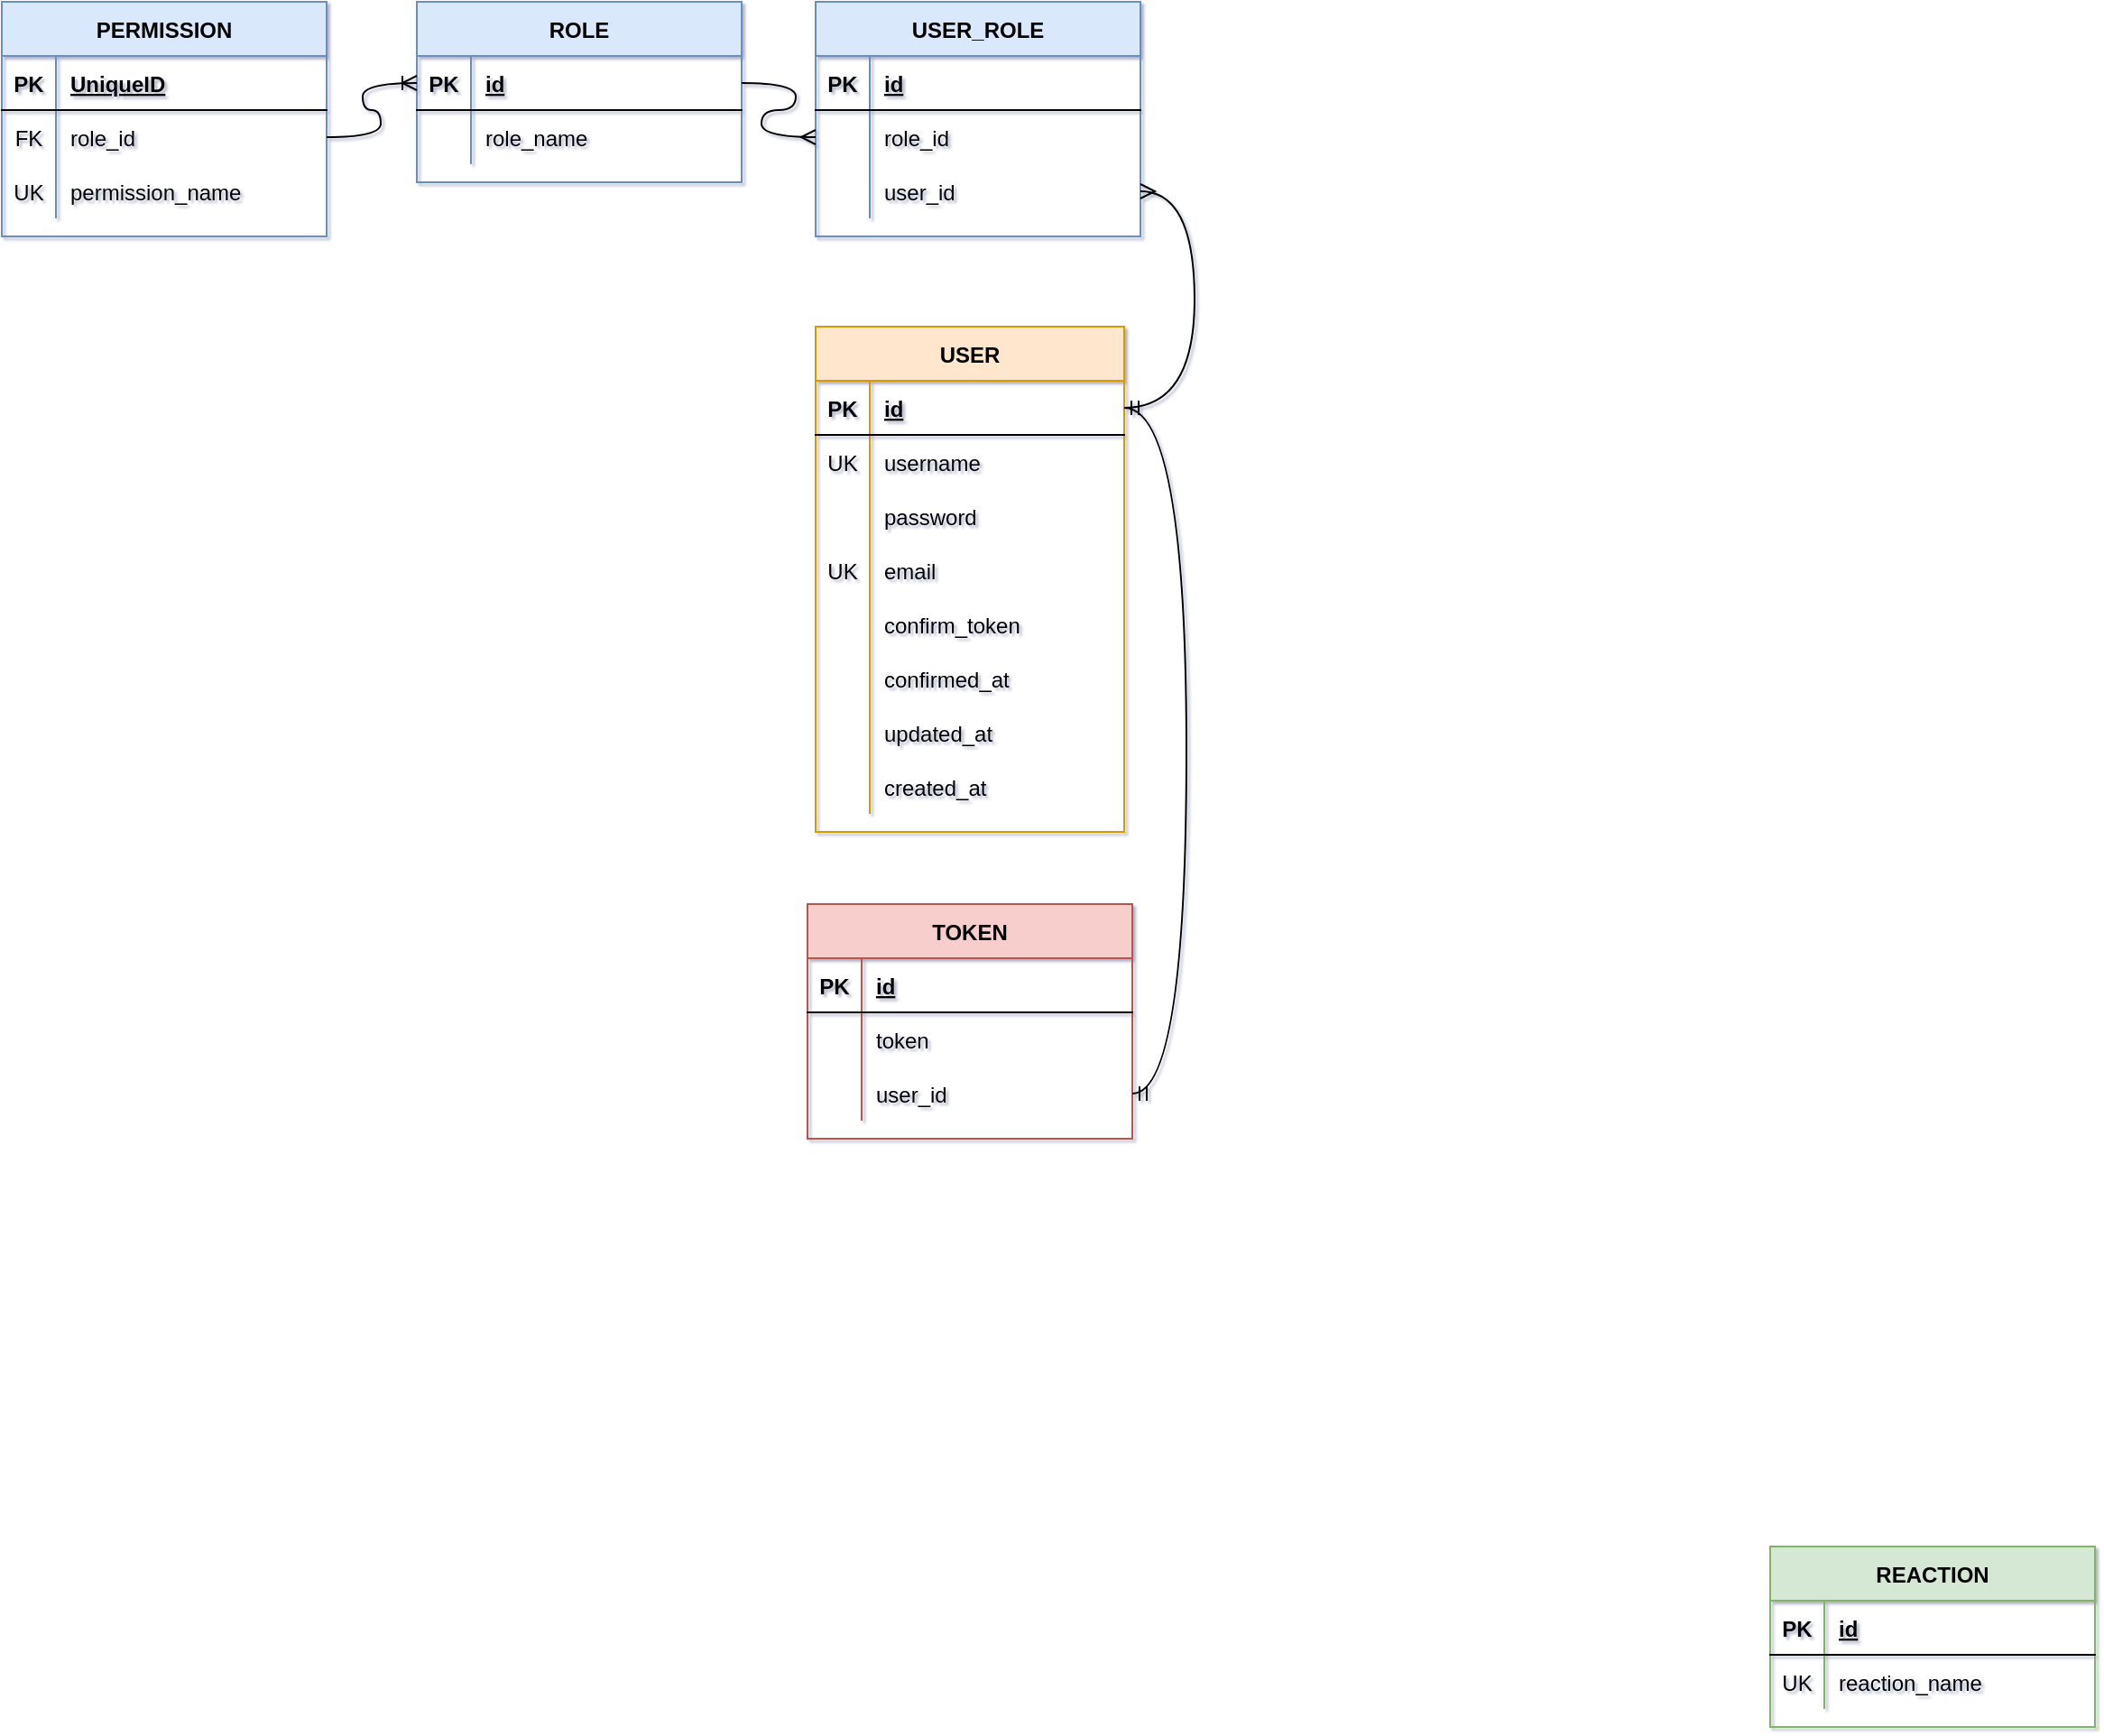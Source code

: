 <mxfile version="20.3.6" type="github"><diagram id="6ecqjUtp2Upw4rQGvzzp" name="Pagina-1"><mxGraphModel dx="2210" dy="1930" grid="1" gridSize="10" guides="1" tooltips="1" connect="1" arrows="1" fold="1" page="1" pageScale="1" pageWidth="827" pageHeight="1169" background="none" math="0" shadow="1"><root><mxCell id="0"/><mxCell id="1" parent="0"/><mxCell id="YcJKVttibNFS76llc7g4-1" value="USER" style="shape=table;startSize=30;container=1;collapsible=1;childLayout=tableLayout;fixedRows=1;rowLines=0;fontStyle=1;align=center;resizeLast=1;fillColor=#ffe6cc;strokeColor=#d79b00;" parent="1" vertex="1"><mxGeometry x="441" y="-520" width="171" height="280" as="geometry"/></mxCell><mxCell id="YcJKVttibNFS76llc7g4-2" value="" style="shape=tableRow;horizontal=0;startSize=0;swimlaneHead=0;swimlaneBody=0;fillColor=none;collapsible=0;dropTarget=0;points=[[0,0.5],[1,0.5]];portConstraint=eastwest;top=0;left=0;right=0;bottom=1;" parent="YcJKVttibNFS76llc7g4-1" vertex="1"><mxGeometry y="30" width="171" height="30" as="geometry"/></mxCell><mxCell id="YcJKVttibNFS76llc7g4-3" value="PK" style="shape=partialRectangle;connectable=0;fillColor=none;top=0;left=0;bottom=0;right=0;fontStyle=1;overflow=hidden;" parent="YcJKVttibNFS76llc7g4-2" vertex="1"><mxGeometry width="30" height="30" as="geometry"><mxRectangle width="30" height="30" as="alternateBounds"/></mxGeometry></mxCell><mxCell id="YcJKVttibNFS76llc7g4-4" value="id" style="shape=partialRectangle;connectable=0;fillColor=none;top=0;left=0;bottom=0;right=0;align=left;spacingLeft=6;fontStyle=5;overflow=hidden;" parent="YcJKVttibNFS76llc7g4-2" vertex="1"><mxGeometry x="30" width="141" height="30" as="geometry"><mxRectangle width="141" height="30" as="alternateBounds"/></mxGeometry></mxCell><mxCell id="YcJKVttibNFS76llc7g4-5" value="" style="shape=tableRow;horizontal=0;startSize=0;swimlaneHead=0;swimlaneBody=0;fillColor=none;collapsible=0;dropTarget=0;points=[[0,0.5],[1,0.5]];portConstraint=eastwest;top=0;left=0;right=0;bottom=0;" parent="YcJKVttibNFS76llc7g4-1" vertex="1"><mxGeometry y="60" width="171" height="30" as="geometry"/></mxCell><mxCell id="YcJKVttibNFS76llc7g4-6" value="UK" style="shape=partialRectangle;connectable=0;fillColor=none;top=0;left=0;bottom=0;right=0;editable=1;overflow=hidden;" parent="YcJKVttibNFS76llc7g4-5" vertex="1"><mxGeometry width="30" height="30" as="geometry"><mxRectangle width="30" height="30" as="alternateBounds"/></mxGeometry></mxCell><mxCell id="YcJKVttibNFS76llc7g4-7" value="username" style="shape=partialRectangle;connectable=0;fillColor=none;top=0;left=0;bottom=0;right=0;align=left;spacingLeft=6;overflow=hidden;" parent="YcJKVttibNFS76llc7g4-5" vertex="1"><mxGeometry x="30" width="141" height="30" as="geometry"><mxRectangle width="141" height="30" as="alternateBounds"/></mxGeometry></mxCell><mxCell id="YcJKVttibNFS76llc7g4-8" value="" style="shape=tableRow;horizontal=0;startSize=0;swimlaneHead=0;swimlaneBody=0;fillColor=none;collapsible=0;dropTarget=0;points=[[0,0.5],[1,0.5]];portConstraint=eastwest;top=0;left=0;right=0;bottom=0;" parent="YcJKVttibNFS76llc7g4-1" vertex="1"><mxGeometry y="90" width="171" height="30" as="geometry"/></mxCell><mxCell id="YcJKVttibNFS76llc7g4-9" value="" style="shape=partialRectangle;connectable=0;fillColor=none;top=0;left=0;bottom=0;right=0;editable=1;overflow=hidden;" parent="YcJKVttibNFS76llc7g4-8" vertex="1"><mxGeometry width="30" height="30" as="geometry"><mxRectangle width="30" height="30" as="alternateBounds"/></mxGeometry></mxCell><mxCell id="YcJKVttibNFS76llc7g4-10" value="password" style="shape=partialRectangle;connectable=0;fillColor=none;top=0;left=0;bottom=0;right=0;align=left;spacingLeft=6;overflow=hidden;" parent="YcJKVttibNFS76llc7g4-8" vertex="1"><mxGeometry x="30" width="141" height="30" as="geometry"><mxRectangle width="141" height="30" as="alternateBounds"/></mxGeometry></mxCell><mxCell id="YcJKVttibNFS76llc7g4-11" value="" style="shape=tableRow;horizontal=0;startSize=0;swimlaneHead=0;swimlaneBody=0;fillColor=none;collapsible=0;dropTarget=0;points=[[0,0.5],[1,0.5]];portConstraint=eastwest;top=0;left=0;right=0;bottom=0;" parent="YcJKVttibNFS76llc7g4-1" vertex="1"><mxGeometry y="120" width="171" height="30" as="geometry"/></mxCell><mxCell id="YcJKVttibNFS76llc7g4-12" value="UK" style="shape=partialRectangle;connectable=0;fillColor=none;top=0;left=0;bottom=0;right=0;editable=1;overflow=hidden;" parent="YcJKVttibNFS76llc7g4-11" vertex="1"><mxGeometry width="30" height="30" as="geometry"><mxRectangle width="30" height="30" as="alternateBounds"/></mxGeometry></mxCell><mxCell id="YcJKVttibNFS76llc7g4-13" value="email" style="shape=partialRectangle;connectable=0;fillColor=none;top=0;left=0;bottom=0;right=0;align=left;spacingLeft=6;overflow=hidden;" parent="YcJKVttibNFS76llc7g4-11" vertex="1"><mxGeometry x="30" width="141" height="30" as="geometry"><mxRectangle width="141" height="30" as="alternateBounds"/></mxGeometry></mxCell><mxCell id="kkwp_omtzFGMAjGor4be-14" style="shape=tableRow;horizontal=0;startSize=0;swimlaneHead=0;swimlaneBody=0;fillColor=none;collapsible=0;dropTarget=0;points=[[0,0.5],[1,0.5]];portConstraint=eastwest;top=0;left=0;right=0;bottom=0;" vertex="1" parent="YcJKVttibNFS76llc7g4-1"><mxGeometry y="150" width="171" height="30" as="geometry"/></mxCell><mxCell id="kkwp_omtzFGMAjGor4be-15" style="shape=partialRectangle;connectable=0;fillColor=none;top=0;left=0;bottom=0;right=0;editable=1;overflow=hidden;" vertex="1" parent="kkwp_omtzFGMAjGor4be-14"><mxGeometry width="30" height="30" as="geometry"><mxRectangle width="30" height="30" as="alternateBounds"/></mxGeometry></mxCell><mxCell id="kkwp_omtzFGMAjGor4be-16" value="confirm_token" style="shape=partialRectangle;connectable=0;fillColor=none;top=0;left=0;bottom=0;right=0;align=left;spacingLeft=6;overflow=hidden;" vertex="1" parent="kkwp_omtzFGMAjGor4be-14"><mxGeometry x="30" width="141" height="30" as="geometry"><mxRectangle width="141" height="30" as="alternateBounds"/></mxGeometry></mxCell><mxCell id="YcJKVttibNFS76llc7g4-20" style="shape=tableRow;horizontal=0;startSize=0;swimlaneHead=0;swimlaneBody=0;fillColor=none;collapsible=0;dropTarget=0;points=[[0,0.5],[1,0.5]];portConstraint=eastwest;top=0;left=0;right=0;bottom=0;" parent="YcJKVttibNFS76llc7g4-1" vertex="1"><mxGeometry y="180" width="171" height="30" as="geometry"/></mxCell><mxCell id="YcJKVttibNFS76llc7g4-21" style="shape=partialRectangle;connectable=0;fillColor=none;top=0;left=0;bottom=0;right=0;editable=1;overflow=hidden;" parent="YcJKVttibNFS76llc7g4-20" vertex="1"><mxGeometry width="30" height="30" as="geometry"><mxRectangle width="30" height="30" as="alternateBounds"/></mxGeometry></mxCell><mxCell id="YcJKVttibNFS76llc7g4-22" value="confirmed_at" style="shape=partialRectangle;connectable=0;fillColor=none;top=0;left=0;bottom=0;right=0;align=left;spacingLeft=6;overflow=hidden;" parent="YcJKVttibNFS76llc7g4-20" vertex="1"><mxGeometry x="30" width="141" height="30" as="geometry"><mxRectangle width="141" height="30" as="alternateBounds"/></mxGeometry></mxCell><mxCell id="YcJKVttibNFS76llc7g4-26" style="shape=tableRow;horizontal=0;startSize=0;swimlaneHead=0;swimlaneBody=0;fillColor=none;collapsible=0;dropTarget=0;points=[[0,0.5],[1,0.5]];portConstraint=eastwest;top=0;left=0;right=0;bottom=0;" parent="YcJKVttibNFS76llc7g4-1" vertex="1"><mxGeometry y="210" width="171" height="30" as="geometry"/></mxCell><mxCell id="YcJKVttibNFS76llc7g4-27" style="shape=partialRectangle;connectable=0;fillColor=none;top=0;left=0;bottom=0;right=0;editable=1;overflow=hidden;" parent="YcJKVttibNFS76llc7g4-26" vertex="1"><mxGeometry width="30" height="30" as="geometry"><mxRectangle width="30" height="30" as="alternateBounds"/></mxGeometry></mxCell><mxCell id="YcJKVttibNFS76llc7g4-28" value="updated_at" style="shape=partialRectangle;connectable=0;fillColor=none;top=0;left=0;bottom=0;right=0;align=left;spacingLeft=6;overflow=hidden;" parent="YcJKVttibNFS76llc7g4-26" vertex="1"><mxGeometry x="30" width="141" height="30" as="geometry"><mxRectangle width="141" height="30" as="alternateBounds"/></mxGeometry></mxCell><mxCell id="YcJKVttibNFS76llc7g4-23" style="shape=tableRow;horizontal=0;startSize=0;swimlaneHead=0;swimlaneBody=0;fillColor=none;collapsible=0;dropTarget=0;points=[[0,0.5],[1,0.5]];portConstraint=eastwest;top=0;left=0;right=0;bottom=0;" parent="YcJKVttibNFS76llc7g4-1" vertex="1"><mxGeometry y="240" width="171" height="30" as="geometry"/></mxCell><mxCell id="YcJKVttibNFS76llc7g4-24" style="shape=partialRectangle;connectable=0;fillColor=none;top=0;left=0;bottom=0;right=0;editable=1;overflow=hidden;" parent="YcJKVttibNFS76llc7g4-23" vertex="1"><mxGeometry width="30" height="30" as="geometry"><mxRectangle width="30" height="30" as="alternateBounds"/></mxGeometry></mxCell><mxCell id="YcJKVttibNFS76llc7g4-25" value="created_at" style="shape=partialRectangle;connectable=0;fillColor=none;top=0;left=0;bottom=0;right=0;align=left;spacingLeft=6;overflow=hidden;" parent="YcJKVttibNFS76llc7g4-23" vertex="1"><mxGeometry x="30" width="141" height="30" as="geometry"><mxRectangle width="141" height="30" as="alternateBounds"/></mxGeometry></mxCell><mxCell id="YcJKVttibNFS76llc7g4-140" value="REACTION" style="shape=table;startSize=30;container=1;collapsible=1;childLayout=tableLayout;fixedRows=1;rowLines=0;fontStyle=1;align=center;resizeLast=1;fillColor=#d5e8d4;strokeColor=#82b366;" parent="1" vertex="1"><mxGeometry x="970" y="156" width="180" height="100" as="geometry"/></mxCell><mxCell id="YcJKVttibNFS76llc7g4-141" value="" style="shape=tableRow;horizontal=0;startSize=0;swimlaneHead=0;swimlaneBody=0;fillColor=none;collapsible=0;dropTarget=0;points=[[0,0.5],[1,0.5]];portConstraint=eastwest;top=0;left=0;right=0;bottom=1;" parent="YcJKVttibNFS76llc7g4-140" vertex="1"><mxGeometry y="30" width="180" height="30" as="geometry"/></mxCell><mxCell id="YcJKVttibNFS76llc7g4-142" value="PK" style="shape=partialRectangle;connectable=0;fillColor=none;top=0;left=0;bottom=0;right=0;fontStyle=1;overflow=hidden;" parent="YcJKVttibNFS76llc7g4-141" vertex="1"><mxGeometry width="30" height="30" as="geometry"><mxRectangle width="30" height="30" as="alternateBounds"/></mxGeometry></mxCell><mxCell id="YcJKVttibNFS76llc7g4-143" value="id" style="shape=partialRectangle;connectable=0;fillColor=none;top=0;left=0;bottom=0;right=0;align=left;spacingLeft=6;fontStyle=5;overflow=hidden;" parent="YcJKVttibNFS76llc7g4-141" vertex="1"><mxGeometry x="30" width="150" height="30" as="geometry"><mxRectangle width="150" height="30" as="alternateBounds"/></mxGeometry></mxCell><mxCell id="YcJKVttibNFS76llc7g4-144" value="" style="shape=tableRow;horizontal=0;startSize=0;swimlaneHead=0;swimlaneBody=0;fillColor=none;collapsible=0;dropTarget=0;points=[[0,0.5],[1,0.5]];portConstraint=eastwest;top=0;left=0;right=0;bottom=0;" parent="YcJKVttibNFS76llc7g4-140" vertex="1"><mxGeometry y="60" width="180" height="30" as="geometry"/></mxCell><mxCell id="YcJKVttibNFS76llc7g4-145" value="UK" style="shape=partialRectangle;connectable=0;fillColor=none;top=0;left=0;bottom=0;right=0;editable=1;overflow=hidden;" parent="YcJKVttibNFS76llc7g4-144" vertex="1"><mxGeometry width="30" height="30" as="geometry"><mxRectangle width="30" height="30" as="alternateBounds"/></mxGeometry></mxCell><mxCell id="YcJKVttibNFS76llc7g4-146" value="reaction_name" style="shape=partialRectangle;connectable=0;fillColor=none;top=0;left=0;bottom=0;right=0;align=left;spacingLeft=6;overflow=hidden;" parent="YcJKVttibNFS76llc7g4-144" vertex="1"><mxGeometry x="30" width="150" height="30" as="geometry"><mxRectangle width="150" height="30" as="alternateBounds"/></mxGeometry></mxCell><mxCell id="YcJKVttibNFS76llc7g4-158" value="" style="edgeStyle=elbowEdgeStyle;fontSize=12;html=1;endArrow=ERmany;endFill=0;rounded=0;exitX=0;exitY=0.5;exitDx=0;exitDy=0;entryX=1;entryY=0.5;entryDx=0;entryDy=0;" parent="1" source="YcJKVttibNFS76llc7g4-141" edge="1"><mxGeometry width="100" height="100" relative="1" as="geometry"><mxPoint x="960" y="190.67" as="sourcePoint"/><mxPoint x="930" y="246" as="targetPoint"/></mxGeometry></mxCell><mxCell id="kkwp_omtzFGMAjGor4be-17" value="ROLE" style="shape=table;startSize=30;container=1;collapsible=1;childLayout=tableLayout;fixedRows=1;rowLines=0;fontStyle=1;align=center;resizeLast=1;fillColor=#dae8fc;strokeColor=#6c8ebf;direction=east;noLabel=0;portConstraintRotation=0;snapToPoint=0;perimeter=rectanglePerimeter;backgroundOutline=0;rotatable=1;" vertex="1" parent="1"><mxGeometry x="220" y="-700" width="180" height="100" as="geometry"/></mxCell><mxCell id="kkwp_omtzFGMAjGor4be-18" value="" style="shape=tableRow;horizontal=0;startSize=0;swimlaneHead=0;swimlaneBody=0;fillColor=none;collapsible=0;dropTarget=0;points=[[0,0.5],[1,0.5]];portConstraint=eastwest;top=0;left=0;right=0;bottom=1;" vertex="1" parent="kkwp_omtzFGMAjGor4be-17"><mxGeometry y="30" width="180" height="30" as="geometry"/></mxCell><mxCell id="kkwp_omtzFGMAjGor4be-19" value="PK" style="shape=partialRectangle;connectable=0;fillColor=none;top=0;left=0;bottom=0;right=0;fontStyle=1;overflow=hidden;" vertex="1" parent="kkwp_omtzFGMAjGor4be-18"><mxGeometry width="30" height="30" as="geometry"><mxRectangle width="30" height="30" as="alternateBounds"/></mxGeometry></mxCell><mxCell id="kkwp_omtzFGMAjGor4be-20" value="id" style="shape=partialRectangle;connectable=0;fillColor=none;top=0;left=0;bottom=0;right=0;align=left;spacingLeft=6;fontStyle=5;overflow=hidden;" vertex="1" parent="kkwp_omtzFGMAjGor4be-18"><mxGeometry x="30" width="150" height="30" as="geometry"><mxRectangle width="150" height="30" as="alternateBounds"/></mxGeometry></mxCell><mxCell id="kkwp_omtzFGMAjGor4be-21" value="" style="shape=tableRow;horizontal=0;startSize=0;swimlaneHead=0;swimlaneBody=0;fillColor=none;collapsible=0;dropTarget=0;points=[[0,0.5],[1,0.5]];portConstraint=eastwest;top=0;left=0;right=0;bottom=0;" vertex="1" parent="kkwp_omtzFGMAjGor4be-17"><mxGeometry y="60" width="180" height="30" as="geometry"/></mxCell><mxCell id="kkwp_omtzFGMAjGor4be-22" value="" style="shape=partialRectangle;connectable=0;fillColor=none;top=0;left=0;bottom=0;right=0;editable=1;overflow=hidden;" vertex="1" parent="kkwp_omtzFGMAjGor4be-21"><mxGeometry width="30" height="30" as="geometry"><mxRectangle width="30" height="30" as="alternateBounds"/></mxGeometry></mxCell><mxCell id="kkwp_omtzFGMAjGor4be-23" value="role_name" style="shape=partialRectangle;connectable=0;fillColor=none;top=0;left=0;bottom=0;right=0;align=left;spacingLeft=6;overflow=hidden;" vertex="1" parent="kkwp_omtzFGMAjGor4be-21"><mxGeometry x="30" width="150" height="30" as="geometry"><mxRectangle width="150" height="30" as="alternateBounds"/></mxGeometry></mxCell><mxCell id="kkwp_omtzFGMAjGor4be-30" value="PERMISSION" style="shape=table;startSize=30;container=1;collapsible=1;childLayout=tableLayout;fixedRows=1;rowLines=0;fontStyle=1;align=center;resizeLast=1;fillColor=#dae8fc;strokeColor=#6c8ebf;" vertex="1" parent="1"><mxGeometry x="-10" y="-700" width="180" height="130" as="geometry"/></mxCell><mxCell id="kkwp_omtzFGMAjGor4be-31" value="" style="shape=tableRow;horizontal=0;startSize=0;swimlaneHead=0;swimlaneBody=0;fillColor=none;collapsible=0;dropTarget=0;points=[[0,0.5],[1,0.5]];portConstraint=eastwest;top=0;left=0;right=0;bottom=1;" vertex="1" parent="kkwp_omtzFGMAjGor4be-30"><mxGeometry y="30" width="180" height="30" as="geometry"/></mxCell><mxCell id="kkwp_omtzFGMAjGor4be-32" value="PK" style="shape=partialRectangle;connectable=0;fillColor=none;top=0;left=0;bottom=0;right=0;fontStyle=1;overflow=hidden;" vertex="1" parent="kkwp_omtzFGMAjGor4be-31"><mxGeometry width="30" height="30" as="geometry"><mxRectangle width="30" height="30" as="alternateBounds"/></mxGeometry></mxCell><mxCell id="kkwp_omtzFGMAjGor4be-33" value="UniqueID" style="shape=partialRectangle;connectable=0;fillColor=none;top=0;left=0;bottom=0;right=0;align=left;spacingLeft=6;fontStyle=5;overflow=hidden;" vertex="1" parent="kkwp_omtzFGMAjGor4be-31"><mxGeometry x="30" width="150" height="30" as="geometry"><mxRectangle width="150" height="30" as="alternateBounds"/></mxGeometry></mxCell><mxCell id="kkwp_omtzFGMAjGor4be-34" value="" style="shape=tableRow;horizontal=0;startSize=0;swimlaneHead=0;swimlaneBody=0;fillColor=none;collapsible=0;dropTarget=0;points=[[0,0.5],[1,0.5]];portConstraint=eastwest;top=0;left=0;right=0;bottom=0;" vertex="1" parent="kkwp_omtzFGMAjGor4be-30"><mxGeometry y="60" width="180" height="30" as="geometry"/></mxCell><mxCell id="kkwp_omtzFGMAjGor4be-35" value="FK" style="shape=partialRectangle;connectable=0;fillColor=none;top=0;left=0;bottom=0;right=0;editable=1;overflow=hidden;" vertex="1" parent="kkwp_omtzFGMAjGor4be-34"><mxGeometry width="30" height="30" as="geometry"><mxRectangle width="30" height="30" as="alternateBounds"/></mxGeometry></mxCell><mxCell id="kkwp_omtzFGMAjGor4be-36" value="role_id" style="shape=partialRectangle;connectable=0;fillColor=none;top=0;left=0;bottom=0;right=0;align=left;spacingLeft=6;overflow=hidden;" vertex="1" parent="kkwp_omtzFGMAjGor4be-34"><mxGeometry x="30" width="150" height="30" as="geometry"><mxRectangle width="150" height="30" as="alternateBounds"/></mxGeometry></mxCell><mxCell id="kkwp_omtzFGMAjGor4be-37" value="" style="shape=tableRow;horizontal=0;startSize=0;swimlaneHead=0;swimlaneBody=0;fillColor=none;collapsible=0;dropTarget=0;points=[[0,0.5],[1,0.5]];portConstraint=eastwest;top=0;left=0;right=0;bottom=0;" vertex="1" parent="kkwp_omtzFGMAjGor4be-30"><mxGeometry y="90" width="180" height="30" as="geometry"/></mxCell><mxCell id="kkwp_omtzFGMAjGor4be-38" value="UK" style="shape=partialRectangle;connectable=0;fillColor=none;top=0;left=0;bottom=0;right=0;editable=1;overflow=hidden;" vertex="1" parent="kkwp_omtzFGMAjGor4be-37"><mxGeometry width="30" height="30" as="geometry"><mxRectangle width="30" height="30" as="alternateBounds"/></mxGeometry></mxCell><mxCell id="kkwp_omtzFGMAjGor4be-39" value="permission_name" style="shape=partialRectangle;connectable=0;fillColor=none;top=0;left=0;bottom=0;right=0;align=left;spacingLeft=6;overflow=hidden;" vertex="1" parent="kkwp_omtzFGMAjGor4be-37"><mxGeometry x="30" width="150" height="30" as="geometry"><mxRectangle width="150" height="30" as="alternateBounds"/></mxGeometry></mxCell><mxCell id="kkwp_omtzFGMAjGor4be-44" value="" style="edgeStyle=entityRelationEdgeStyle;fontSize=12;html=1;endArrow=ERoneToMany;strokeColor=default;curved=1;anchorPointDirection=0;flowAnimation=0;orthogonalLoop=1;enumerate=0;fixDash=0;shadow=0;strokeWidth=1;endSize=6;bendable=1;noJump=0;spacingTop=0;startFill=1;ignoreEdge=0;" edge="1" parent="1" source="kkwp_omtzFGMAjGor4be-34" target="kkwp_omtzFGMAjGor4be-18"><mxGeometry width="100" height="100" relative="1" as="geometry"><mxPoint x="320" y="-680" as="sourcePoint"/><mxPoint x="340" y="-470" as="targetPoint"/></mxGeometry></mxCell><mxCell id="kkwp_omtzFGMAjGor4be-45" value="USER_ROLE" style="shape=table;startSize=30;container=1;collapsible=1;childLayout=tableLayout;fixedRows=1;rowLines=0;fontStyle=1;align=center;resizeLast=1;fillColor=#dae8fc;strokeColor=#6c8ebf;" vertex="1" parent="1"><mxGeometry x="441" y="-700" width="180" height="130" as="geometry"/></mxCell><mxCell id="kkwp_omtzFGMAjGor4be-46" value="" style="shape=tableRow;horizontal=0;startSize=0;swimlaneHead=0;swimlaneBody=0;fillColor=none;collapsible=0;dropTarget=0;points=[[0,0.5],[1,0.5]];portConstraint=eastwest;top=0;left=0;right=0;bottom=1;" vertex="1" parent="kkwp_omtzFGMAjGor4be-45"><mxGeometry y="30" width="180" height="30" as="geometry"/></mxCell><mxCell id="kkwp_omtzFGMAjGor4be-47" value="PK" style="shape=partialRectangle;connectable=0;fillColor=none;top=0;left=0;bottom=0;right=0;fontStyle=1;overflow=hidden;" vertex="1" parent="kkwp_omtzFGMAjGor4be-46"><mxGeometry width="30" height="30" as="geometry"><mxRectangle width="30" height="30" as="alternateBounds"/></mxGeometry></mxCell><mxCell id="kkwp_omtzFGMAjGor4be-48" value="id" style="shape=partialRectangle;connectable=0;fillColor=none;top=0;left=0;bottom=0;right=0;align=left;spacingLeft=6;fontStyle=5;overflow=hidden;" vertex="1" parent="kkwp_omtzFGMAjGor4be-46"><mxGeometry x="30" width="150" height="30" as="geometry"><mxRectangle width="150" height="30" as="alternateBounds"/></mxGeometry></mxCell><mxCell id="kkwp_omtzFGMAjGor4be-49" value="" style="shape=tableRow;horizontal=0;startSize=0;swimlaneHead=0;swimlaneBody=0;fillColor=none;collapsible=0;dropTarget=0;points=[[0,0.5],[1,0.5]];portConstraint=eastwest;top=0;left=0;right=0;bottom=0;" vertex="1" parent="kkwp_omtzFGMAjGor4be-45"><mxGeometry y="60" width="180" height="30" as="geometry"/></mxCell><mxCell id="kkwp_omtzFGMAjGor4be-50" value="" style="shape=partialRectangle;connectable=0;fillColor=none;top=0;left=0;bottom=0;right=0;editable=1;overflow=hidden;" vertex="1" parent="kkwp_omtzFGMAjGor4be-49"><mxGeometry width="30" height="30" as="geometry"><mxRectangle width="30" height="30" as="alternateBounds"/></mxGeometry></mxCell><mxCell id="kkwp_omtzFGMAjGor4be-51" value="role_id" style="shape=partialRectangle;connectable=0;fillColor=none;top=0;left=0;bottom=0;right=0;align=left;spacingLeft=6;overflow=hidden;" vertex="1" parent="kkwp_omtzFGMAjGor4be-49"><mxGeometry x="30" width="150" height="30" as="geometry"><mxRectangle width="150" height="30" as="alternateBounds"/></mxGeometry></mxCell><mxCell id="kkwp_omtzFGMAjGor4be-52" value="" style="shape=tableRow;horizontal=0;startSize=0;swimlaneHead=0;swimlaneBody=0;fillColor=none;collapsible=0;dropTarget=0;points=[[0,0.5],[1,0.5]];portConstraint=eastwest;top=0;left=0;right=0;bottom=0;" vertex="1" parent="kkwp_omtzFGMAjGor4be-45"><mxGeometry y="90" width="180" height="30" as="geometry"/></mxCell><mxCell id="kkwp_omtzFGMAjGor4be-53" value="" style="shape=partialRectangle;connectable=0;fillColor=none;top=0;left=0;bottom=0;right=0;editable=1;overflow=hidden;" vertex="1" parent="kkwp_omtzFGMAjGor4be-52"><mxGeometry width="30" height="30" as="geometry"><mxRectangle width="30" height="30" as="alternateBounds"/></mxGeometry></mxCell><mxCell id="kkwp_omtzFGMAjGor4be-54" value="user_id" style="shape=partialRectangle;connectable=0;fillColor=none;top=0;left=0;bottom=0;right=0;align=left;spacingLeft=6;overflow=hidden;" vertex="1" parent="kkwp_omtzFGMAjGor4be-52"><mxGeometry x="30" width="150" height="30" as="geometry"><mxRectangle width="150" height="30" as="alternateBounds"/></mxGeometry></mxCell><mxCell id="kkwp_omtzFGMAjGor4be-59" value="" style="edgeStyle=entityRelationEdgeStyle;fontSize=12;html=1;endArrow=ERmany;shadow=0;strokeColor=default;strokeWidth=1;endSize=6;curved=1;" edge="1" parent="1" source="YcJKVttibNFS76llc7g4-2" target="kkwp_omtzFGMAjGor4be-52"><mxGeometry width="100" height="100" relative="1" as="geometry"><mxPoint x="650" y="-400" as="sourcePoint"/><mxPoint x="750" y="-500" as="targetPoint"/></mxGeometry></mxCell><mxCell id="kkwp_omtzFGMAjGor4be-60" value="" style="edgeStyle=entityRelationEdgeStyle;fontSize=12;html=1;endArrow=ERmany;shadow=0;strokeColor=default;strokeWidth=1;endSize=6;curved=1;" edge="1" parent="1" source="kkwp_omtzFGMAjGor4be-18" target="kkwp_omtzFGMAjGor4be-49"><mxGeometry width="100" height="100" relative="1" as="geometry"><mxPoint x="720" y="-400" as="sourcePoint"/><mxPoint x="700" y="-500" as="targetPoint"/></mxGeometry></mxCell><mxCell id="kkwp_omtzFGMAjGor4be-61" value="TOKEN" style="shape=table;startSize=30;container=1;collapsible=1;childLayout=tableLayout;fixedRows=1;rowLines=0;fontStyle=1;align=center;resizeLast=1;fillColor=#f8cecc;strokeColor=#b85450;" vertex="1" parent="1"><mxGeometry x="436.5" y="-200" width="180" height="130" as="geometry"/></mxCell><mxCell id="kkwp_omtzFGMAjGor4be-62" value="" style="shape=tableRow;horizontal=0;startSize=0;swimlaneHead=0;swimlaneBody=0;fillColor=none;collapsible=0;dropTarget=0;points=[[0,0.5],[1,0.5]];portConstraint=eastwest;top=0;left=0;right=0;bottom=1;" vertex="1" parent="kkwp_omtzFGMAjGor4be-61"><mxGeometry y="30" width="180" height="30" as="geometry"/></mxCell><mxCell id="kkwp_omtzFGMAjGor4be-63" value="PK" style="shape=partialRectangle;connectable=0;fillColor=none;top=0;left=0;bottom=0;right=0;fontStyle=1;overflow=hidden;" vertex="1" parent="kkwp_omtzFGMAjGor4be-62"><mxGeometry width="30" height="30" as="geometry"><mxRectangle width="30" height="30" as="alternateBounds"/></mxGeometry></mxCell><mxCell id="kkwp_omtzFGMAjGor4be-64" value="id" style="shape=partialRectangle;connectable=0;fillColor=none;top=0;left=0;bottom=0;right=0;align=left;spacingLeft=6;fontStyle=5;overflow=hidden;" vertex="1" parent="kkwp_omtzFGMAjGor4be-62"><mxGeometry x="30" width="150" height="30" as="geometry"><mxRectangle width="150" height="30" as="alternateBounds"/></mxGeometry></mxCell><mxCell id="kkwp_omtzFGMAjGor4be-65" value="" style="shape=tableRow;horizontal=0;startSize=0;swimlaneHead=0;swimlaneBody=0;fillColor=none;collapsible=0;dropTarget=0;points=[[0,0.5],[1,0.5]];portConstraint=eastwest;top=0;left=0;right=0;bottom=0;" vertex="1" parent="kkwp_omtzFGMAjGor4be-61"><mxGeometry y="60" width="180" height="30" as="geometry"/></mxCell><mxCell id="kkwp_omtzFGMAjGor4be-66" value="" style="shape=partialRectangle;connectable=0;fillColor=none;top=0;left=0;bottom=0;right=0;editable=1;overflow=hidden;" vertex="1" parent="kkwp_omtzFGMAjGor4be-65"><mxGeometry width="30" height="30" as="geometry"><mxRectangle width="30" height="30" as="alternateBounds"/></mxGeometry></mxCell><mxCell id="kkwp_omtzFGMAjGor4be-67" value="token" style="shape=partialRectangle;connectable=0;fillColor=none;top=0;left=0;bottom=0;right=0;align=left;spacingLeft=6;overflow=hidden;" vertex="1" parent="kkwp_omtzFGMAjGor4be-65"><mxGeometry x="30" width="150" height="30" as="geometry"><mxRectangle width="150" height="30" as="alternateBounds"/></mxGeometry></mxCell><mxCell id="kkwp_omtzFGMAjGor4be-68" value="" style="shape=tableRow;horizontal=0;startSize=0;swimlaneHead=0;swimlaneBody=0;fillColor=none;collapsible=0;dropTarget=0;points=[[0,0.5],[1,0.5]];portConstraint=eastwest;top=0;left=0;right=0;bottom=0;" vertex="1" parent="kkwp_omtzFGMAjGor4be-61"><mxGeometry y="90" width="180" height="30" as="geometry"/></mxCell><mxCell id="kkwp_omtzFGMAjGor4be-69" value="" style="shape=partialRectangle;connectable=0;fillColor=none;top=0;left=0;bottom=0;right=0;editable=1;overflow=hidden;" vertex="1" parent="kkwp_omtzFGMAjGor4be-68"><mxGeometry width="30" height="30" as="geometry"><mxRectangle width="30" height="30" as="alternateBounds"/></mxGeometry></mxCell><mxCell id="kkwp_omtzFGMAjGor4be-70" value="user_id" style="shape=partialRectangle;connectable=0;fillColor=none;top=0;left=0;bottom=0;right=0;align=left;spacingLeft=6;overflow=hidden;" vertex="1" parent="kkwp_omtzFGMAjGor4be-68"><mxGeometry x="30" width="150" height="30" as="geometry"><mxRectangle width="150" height="30" as="alternateBounds"/></mxGeometry></mxCell><mxCell id="kkwp_omtzFGMAjGor4be-74" value="" style="edgeStyle=entityRelationEdgeStyle;fontSize=12;html=1;endArrow=ERmandOne;startArrow=ERmandOne;shadow=0;strokeColor=default;strokeWidth=1;endSize=6;curved=1;" edge="1" parent="1" source="kkwp_omtzFGMAjGor4be-68" target="YcJKVttibNFS76llc7g4-2"><mxGeometry width="100" height="100" relative="1" as="geometry"><mxPoint x="250" y="-190" as="sourcePoint"/><mxPoint x="350" y="-290" as="targetPoint"/></mxGeometry></mxCell></root></mxGraphModel></diagram></mxfile>
